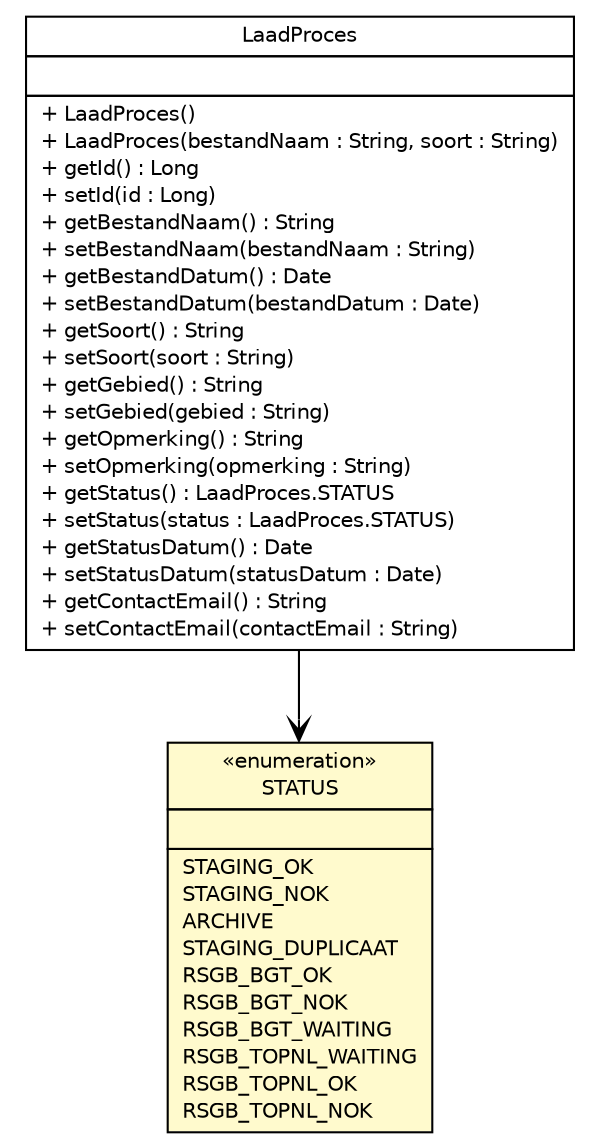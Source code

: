 #!/usr/local/bin/dot
#
# Class diagram 
# Generated by UMLGraph version R5_6-24-gf6e263 (http://www.umlgraph.org/)
#

digraph G {
	edge [fontname="Helvetica",fontsize=10,labelfontname="Helvetica",labelfontsize=10];
	node [fontname="Helvetica",fontsize=10,shape=plaintext];
	nodesep=0.25;
	ranksep=0.5;
	// nl.b3p.brmo.loader.entity.LaadProces
	c1500 [label=<<table title="nl.b3p.brmo.loader.entity.LaadProces" border="0" cellborder="1" cellspacing="0" cellpadding="2" port="p" href="./LaadProces.html">
		<tr><td><table border="0" cellspacing="0" cellpadding="1">
<tr><td align="center" balign="center"> LaadProces </td></tr>
		</table></td></tr>
		<tr><td><table border="0" cellspacing="0" cellpadding="1">
<tr><td align="left" balign="left">  </td></tr>
		</table></td></tr>
		<tr><td><table border="0" cellspacing="0" cellpadding="1">
<tr><td align="left" balign="left"> + LaadProces() </td></tr>
<tr><td align="left" balign="left"> + LaadProces(bestandNaam : String, soort : String) </td></tr>
<tr><td align="left" balign="left"> + getId() : Long </td></tr>
<tr><td align="left" balign="left"> + setId(id : Long) </td></tr>
<tr><td align="left" balign="left"> + getBestandNaam() : String </td></tr>
<tr><td align="left" balign="left"> + setBestandNaam(bestandNaam : String) </td></tr>
<tr><td align="left" balign="left"> + getBestandDatum() : Date </td></tr>
<tr><td align="left" balign="left"> + setBestandDatum(bestandDatum : Date) </td></tr>
<tr><td align="left" balign="left"> + getSoort() : String </td></tr>
<tr><td align="left" balign="left"> + setSoort(soort : String) </td></tr>
<tr><td align="left" balign="left"> + getGebied() : String </td></tr>
<tr><td align="left" balign="left"> + setGebied(gebied : String) </td></tr>
<tr><td align="left" balign="left"> + getOpmerking() : String </td></tr>
<tr><td align="left" balign="left"> + setOpmerking(opmerking : String) </td></tr>
<tr><td align="left" balign="left"> + getStatus() : LaadProces.STATUS </td></tr>
<tr><td align="left" balign="left"> + setStatus(status : LaadProces.STATUS) </td></tr>
<tr><td align="left" balign="left"> + getStatusDatum() : Date </td></tr>
<tr><td align="left" balign="left"> + setStatusDatum(statusDatum : Date) </td></tr>
<tr><td align="left" balign="left"> + getContactEmail() : String </td></tr>
<tr><td align="left" balign="left"> + setContactEmail(contactEmail : String) </td></tr>
		</table></td></tr>
		</table>>, URL="./LaadProces.html", fontname="Helvetica", fontcolor="black", fontsize=10.0];
	// nl.b3p.brmo.loader.entity.LaadProces.STATUS
	c1501 [label=<<table title="nl.b3p.brmo.loader.entity.LaadProces.STATUS" border="0" cellborder="1" cellspacing="0" cellpadding="2" port="p" bgcolor="lemonChiffon" href="./LaadProces.STATUS.html">
		<tr><td><table border="0" cellspacing="0" cellpadding="1">
<tr><td align="center" balign="center"> &#171;enumeration&#187; </td></tr>
<tr><td align="center" balign="center"> STATUS </td></tr>
		</table></td></tr>
		<tr><td><table border="0" cellspacing="0" cellpadding="1">
<tr><td align="left" balign="left">  </td></tr>
		</table></td></tr>
		<tr><td><table border="0" cellspacing="0" cellpadding="1">
<tr><td align="left" balign="left"> STAGING_OK </td></tr>
<tr><td align="left" balign="left"> STAGING_NOK </td></tr>
<tr><td align="left" balign="left"> ARCHIVE </td></tr>
<tr><td align="left" balign="left"> STAGING_DUPLICAAT </td></tr>
<tr><td align="left" balign="left"> RSGB_BGT_OK </td></tr>
<tr><td align="left" balign="left"> RSGB_BGT_NOK </td></tr>
<tr><td align="left" balign="left"> RSGB_BGT_WAITING </td></tr>
<tr><td align="left" balign="left"> RSGB_TOPNL_WAITING </td></tr>
<tr><td align="left" balign="left"> RSGB_TOPNL_OK </td></tr>
<tr><td align="left" balign="left"> RSGB_TOPNL_NOK </td></tr>
		</table></td></tr>
		</table>>, URL="./LaadProces.STATUS.html", fontname="Helvetica", fontcolor="black", fontsize=10.0];
	// nl.b3p.brmo.loader.entity.LaadProces NAVASSOC nl.b3p.brmo.loader.entity.LaadProces.STATUS
	c1500:p -> c1501:p [taillabel="", label="", headlabel="", fontname="Helvetica", fontcolor="black", fontsize=10.0, color="black", arrowhead=open];
}

